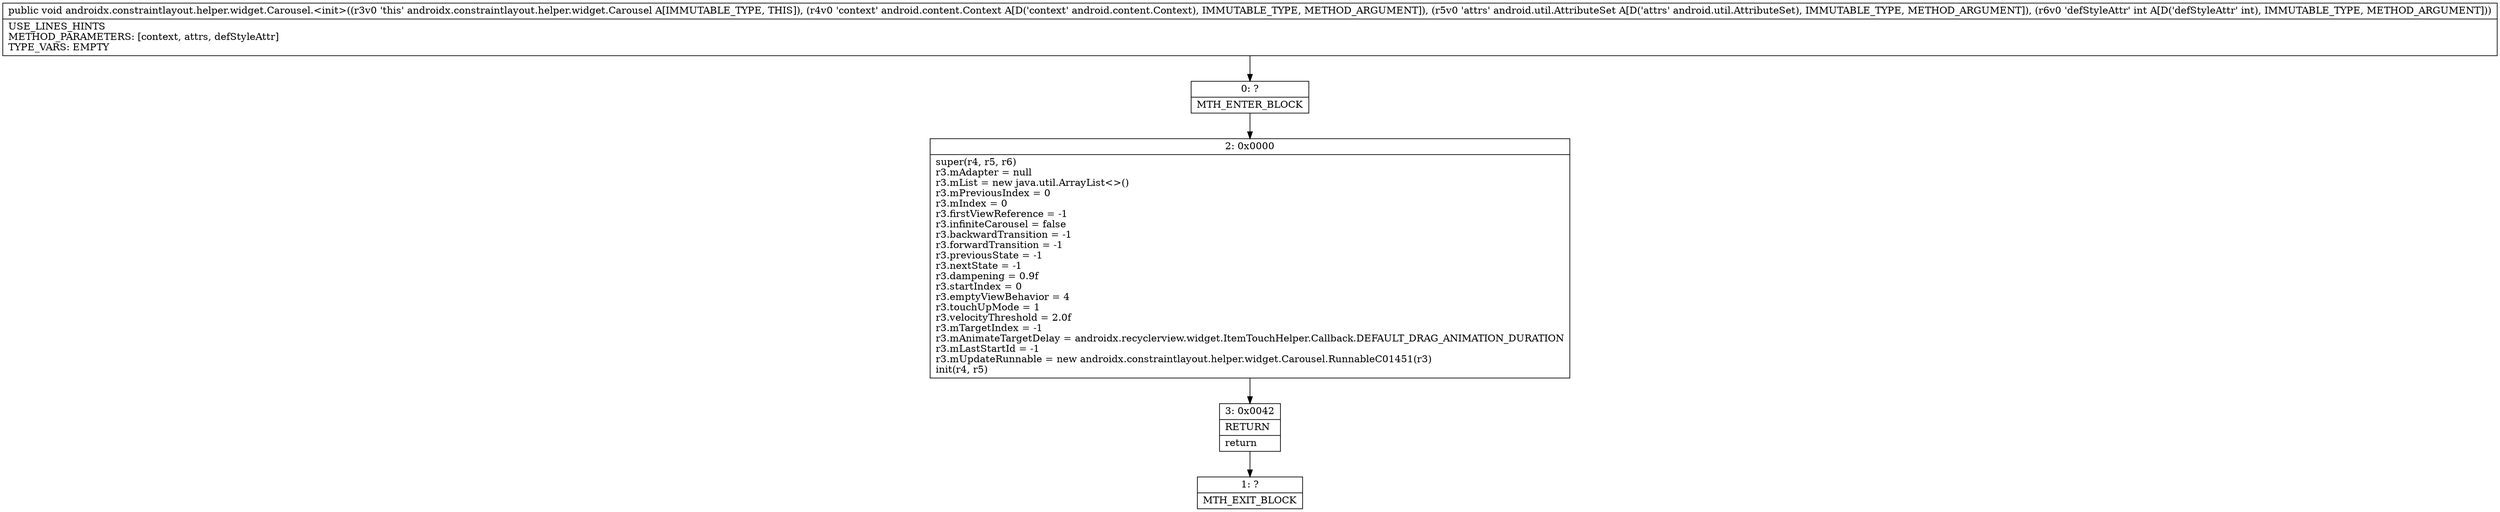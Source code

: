 digraph "CFG forandroidx.constraintlayout.helper.widget.Carousel.\<init\>(Landroid\/content\/Context;Landroid\/util\/AttributeSet;I)V" {
Node_0 [shape=record,label="{0\:\ ?|MTH_ENTER_BLOCK\l}"];
Node_2 [shape=record,label="{2\:\ 0x0000|super(r4, r5, r6)\lr3.mAdapter = null\lr3.mList = new java.util.ArrayList\<\>()\lr3.mPreviousIndex = 0\lr3.mIndex = 0\lr3.firstViewReference = \-1\lr3.infiniteCarousel = false\lr3.backwardTransition = \-1\lr3.forwardTransition = \-1\lr3.previousState = \-1\lr3.nextState = \-1\lr3.dampening = 0.9f\lr3.startIndex = 0\lr3.emptyViewBehavior = 4\lr3.touchUpMode = 1\lr3.velocityThreshold = 2.0f\lr3.mTargetIndex = \-1\lr3.mAnimateTargetDelay = androidx.recyclerview.widget.ItemTouchHelper.Callback.DEFAULT_DRAG_ANIMATION_DURATION\lr3.mLastStartId = \-1\lr3.mUpdateRunnable = new androidx.constraintlayout.helper.widget.Carousel.RunnableC01451(r3)\linit(r4, r5)\l}"];
Node_3 [shape=record,label="{3\:\ 0x0042|RETURN\l|return\l}"];
Node_1 [shape=record,label="{1\:\ ?|MTH_EXIT_BLOCK\l}"];
MethodNode[shape=record,label="{public void androidx.constraintlayout.helper.widget.Carousel.\<init\>((r3v0 'this' androidx.constraintlayout.helper.widget.Carousel A[IMMUTABLE_TYPE, THIS]), (r4v0 'context' android.content.Context A[D('context' android.content.Context), IMMUTABLE_TYPE, METHOD_ARGUMENT]), (r5v0 'attrs' android.util.AttributeSet A[D('attrs' android.util.AttributeSet), IMMUTABLE_TYPE, METHOD_ARGUMENT]), (r6v0 'defStyleAttr' int A[D('defStyleAttr' int), IMMUTABLE_TYPE, METHOD_ARGUMENT]))  | USE_LINES_HINTS\lMETHOD_PARAMETERS: [context, attrs, defStyleAttr]\lTYPE_VARS: EMPTY\l}"];
MethodNode -> Node_0;Node_0 -> Node_2;
Node_2 -> Node_3;
Node_3 -> Node_1;
}

